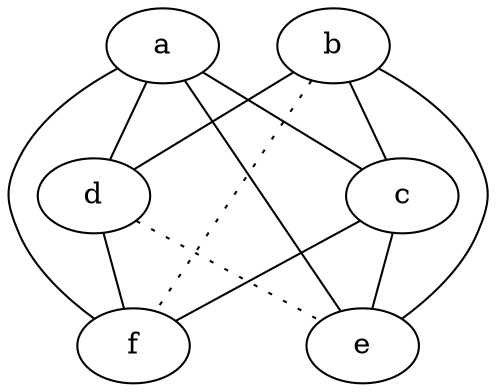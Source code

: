 graph {
a -- c;
a -- d;
a -- e;
a -- f;
b -- c;
b -- d;
b -- e;
b -- f [style=dotted];
c -- e;
c -- f;
d -- e [style=dotted];
d -- f;
}
